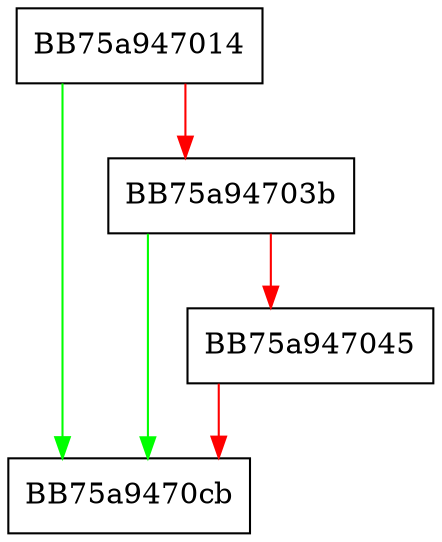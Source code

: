 digraph enumerate_cfi_models {
  node [shape="box"];
  graph [splines=ortho];
  BB75a947014 -> BB75a9470cb [color="green"];
  BB75a947014 -> BB75a94703b [color="red"];
  BB75a94703b -> BB75a9470cb [color="green"];
  BB75a94703b -> BB75a947045 [color="red"];
  BB75a947045 -> BB75a9470cb [color="red"];
}